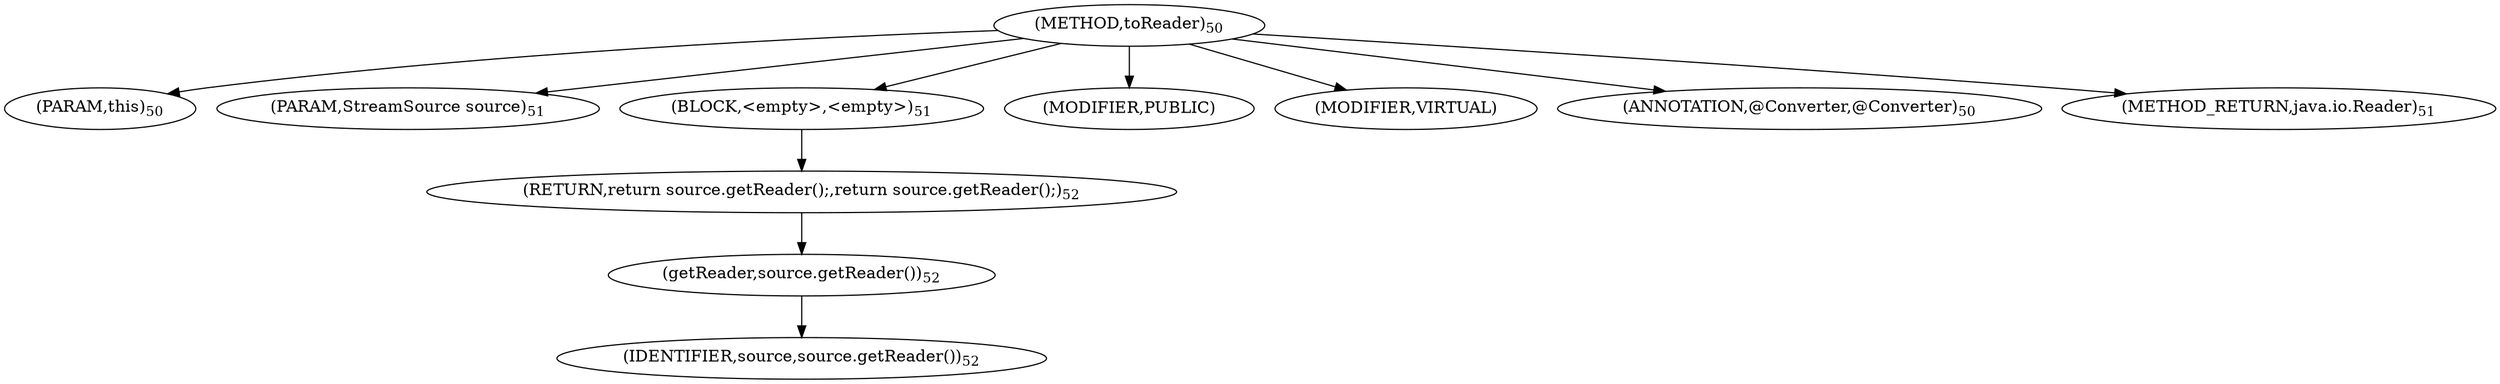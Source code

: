 digraph "toReader" {  
"31" [label = <(METHOD,toReader)<SUB>50</SUB>> ]
"32" [label = <(PARAM,this)<SUB>50</SUB>> ]
"33" [label = <(PARAM,StreamSource source)<SUB>51</SUB>> ]
"34" [label = <(BLOCK,&lt;empty&gt;,&lt;empty&gt;)<SUB>51</SUB>> ]
"35" [label = <(RETURN,return source.getReader();,return source.getReader();)<SUB>52</SUB>> ]
"36" [label = <(getReader,source.getReader())<SUB>52</SUB>> ]
"37" [label = <(IDENTIFIER,source,source.getReader())<SUB>52</SUB>> ]
"38" [label = <(MODIFIER,PUBLIC)> ]
"39" [label = <(MODIFIER,VIRTUAL)> ]
"40" [label = <(ANNOTATION,@Converter,@Converter)<SUB>50</SUB>> ]
"41" [label = <(METHOD_RETURN,java.io.Reader)<SUB>51</SUB>> ]
  "31" -> "32" 
  "31" -> "33" 
  "31" -> "34" 
  "31" -> "38" 
  "31" -> "39" 
  "31" -> "40" 
  "31" -> "41" 
  "34" -> "35" 
  "35" -> "36" 
  "36" -> "37" 
}
